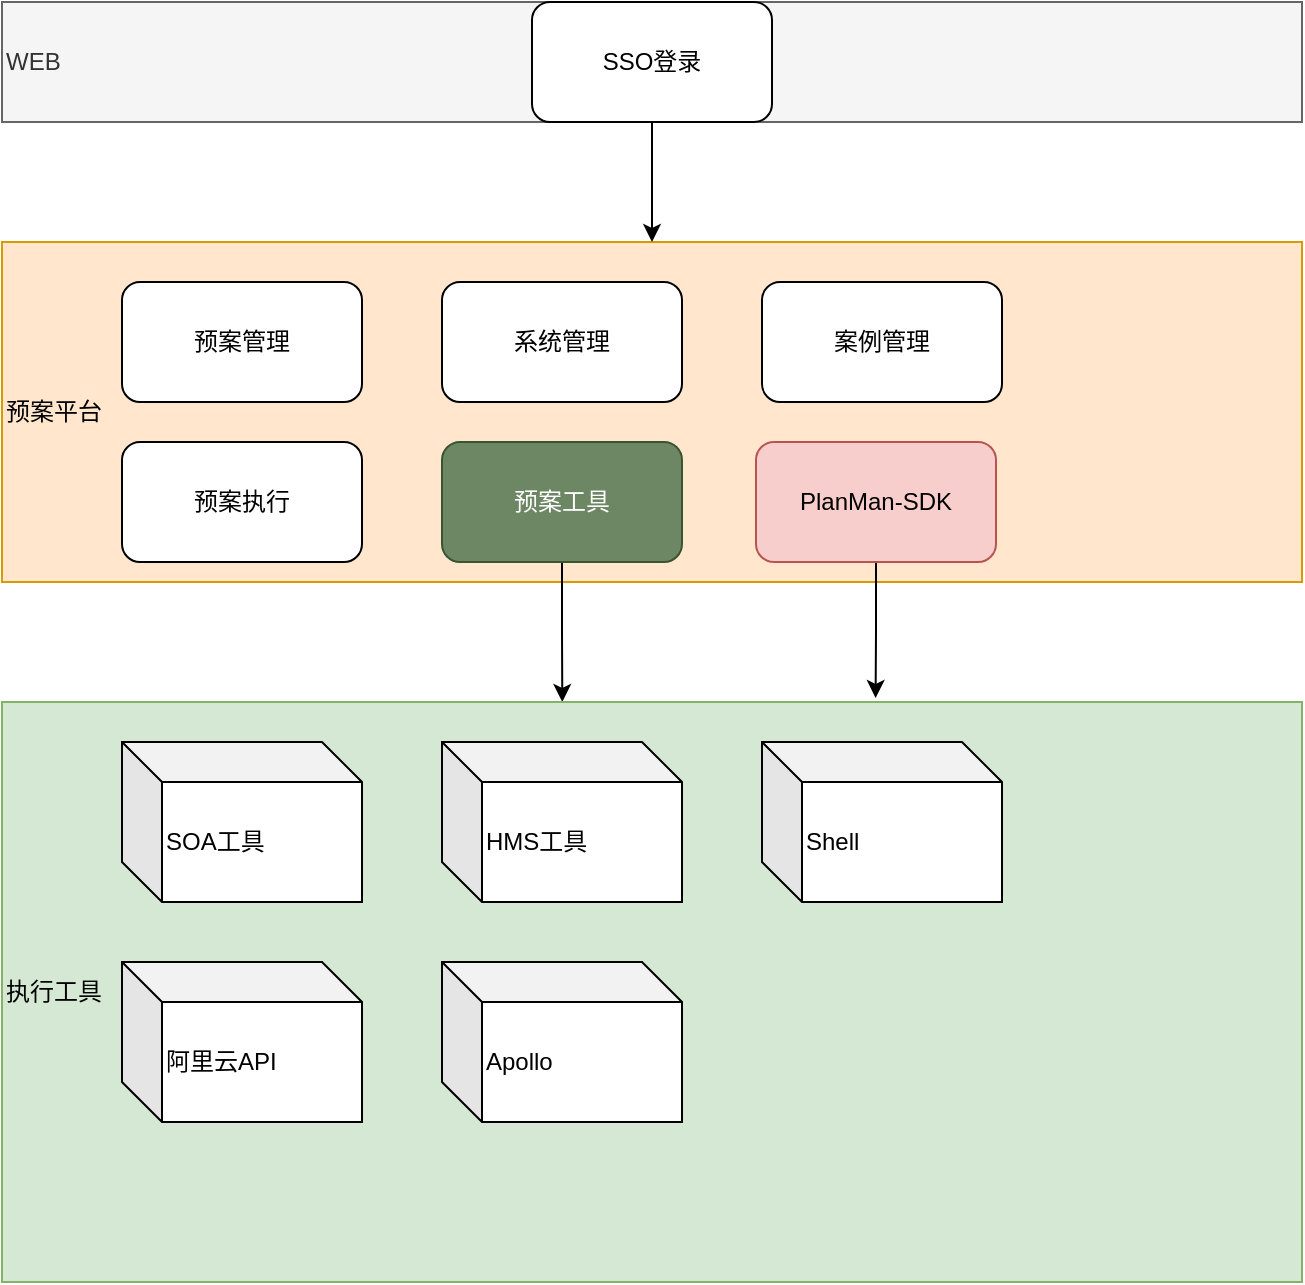 <mxfile version="12.2.3" type="github" pages="1">
  <diagram id="nkZMCdJeHVHANkEMKzTO" name="第 1 页">
    <mxGraphModel dx="1426" dy="691" grid="1" gridSize="10" guides="1" tooltips="1" connect="1" arrows="1" fold="1" page="1" pageScale="1" pageWidth="827" pageHeight="1169" math="0" shadow="0">
      <root>
        <mxCell id="0"/>
        <mxCell id="1" parent="0"/>
        <mxCell id="k5rMsl9TQhRO8qZwbq6s-1" value="WEB" style="rounded=0;whiteSpace=wrap;html=1;fillColor=#f5f5f5;strokeColor=#666666;fontColor=#333333;align=left;" parent="1" vertex="1">
          <mxGeometry x="90" y="80" width="650" height="60" as="geometry"/>
        </mxCell>
        <mxCell id="k5rMsl9TQhRO8qZwbq6s-2" value="预案平台" style="rounded=0;whiteSpace=wrap;html=1;fillColor=#ffe6cc;strokeColor=#d79b00;align=left;" parent="1" vertex="1">
          <mxGeometry x="90" y="200" width="650" height="170" as="geometry"/>
        </mxCell>
        <mxCell id="oypExeaAUtttKrn89Kuu-1" style="edgeStyle=orthogonalEdgeStyle;rounded=0;orthogonalLoop=1;jettySize=auto;html=1;exitX=0.5;exitY=1;exitDx=0;exitDy=0;entryX=0.5;entryY=0;entryDx=0;entryDy=0;" edge="1" parent="1" source="k5rMsl9TQhRO8qZwbq6s-4" target="k5rMsl9TQhRO8qZwbq6s-2">
          <mxGeometry relative="1" as="geometry"/>
        </mxCell>
        <mxCell id="k5rMsl9TQhRO8qZwbq6s-4" value="SSO登录" style="rounded=1;whiteSpace=wrap;html=1;align=center;" parent="1" vertex="1">
          <mxGeometry x="355" y="80" width="120" height="60" as="geometry"/>
        </mxCell>
        <mxCell id="k5rMsl9TQhRO8qZwbq6s-10" value="预案管理" style="rounded=1;whiteSpace=wrap;html=1;align=center;" parent="1" vertex="1">
          <mxGeometry x="150" y="220" width="120" height="60" as="geometry"/>
        </mxCell>
        <mxCell id="k5rMsl9TQhRO8qZwbq6s-11" value="预案执行" style="rounded=1;whiteSpace=wrap;html=1;align=center;" parent="1" vertex="1">
          <mxGeometry x="150" y="300" width="120" height="60" as="geometry"/>
        </mxCell>
        <mxCell id="k5rMsl9TQhRO8qZwbq6s-24" style="edgeStyle=orthogonalEdgeStyle;rounded=0;orthogonalLoop=1;jettySize=auto;html=1;entryX=0.431;entryY=0;entryDx=0;entryDy=0;entryPerimeter=0;" parent="1" source="k5rMsl9TQhRO8qZwbq6s-12" target="k5rMsl9TQhRO8qZwbq6s-15" edge="1">
          <mxGeometry relative="1" as="geometry">
            <mxPoint x="370" y="400" as="targetPoint"/>
          </mxGeometry>
        </mxCell>
        <mxCell id="k5rMsl9TQhRO8qZwbq6s-12" value="预案工具" style="rounded=1;whiteSpace=wrap;html=1;align=center;fillColor=#6d8764;strokeColor=#3A5431;fontColor=#ffffff;" parent="1" vertex="1">
          <mxGeometry x="310" y="300" width="120" height="60" as="geometry"/>
        </mxCell>
        <mxCell id="k5rMsl9TQhRO8qZwbq6s-13" value="系统管理" style="rounded=1;whiteSpace=wrap;html=1;align=center;" parent="1" vertex="1">
          <mxGeometry x="310" y="220" width="120" height="60" as="geometry"/>
        </mxCell>
        <mxCell id="k5rMsl9TQhRO8qZwbq6s-14" value="案例管理" style="rounded=1;whiteSpace=wrap;html=1;align=center;" parent="1" vertex="1">
          <mxGeometry x="470" y="220" width="120" height="60" as="geometry"/>
        </mxCell>
        <mxCell id="k5rMsl9TQhRO8qZwbq6s-15" value="执行工具" style="rounded=0;whiteSpace=wrap;html=1;align=left;fillColor=#d5e8d4;strokeColor=#82b366;" parent="1" vertex="1">
          <mxGeometry x="90" y="430" width="650" height="290" as="geometry"/>
        </mxCell>
        <mxCell id="k5rMsl9TQhRO8qZwbq6s-17" value="SOA工具" style="shape=cube;whiteSpace=wrap;html=1;boundedLbl=1;backgroundOutline=1;darkOpacity=0.05;darkOpacity2=0.1;align=left;" parent="1" vertex="1">
          <mxGeometry x="150" y="450" width="120" height="80" as="geometry"/>
        </mxCell>
        <mxCell id="k5rMsl9TQhRO8qZwbq6s-18" value="HMS工具" style="shape=cube;whiteSpace=wrap;html=1;boundedLbl=1;backgroundOutline=1;darkOpacity=0.05;darkOpacity2=0.1;align=left;" parent="1" vertex="1">
          <mxGeometry x="310" y="450" width="120" height="80" as="geometry"/>
        </mxCell>
        <mxCell id="k5rMsl9TQhRO8qZwbq6s-19" value="阿里云API" style="shape=cube;whiteSpace=wrap;html=1;boundedLbl=1;backgroundOutline=1;darkOpacity=0.05;darkOpacity2=0.1;align=left;" parent="1" vertex="1">
          <mxGeometry x="150" y="560" width="120" height="80" as="geometry"/>
        </mxCell>
        <mxCell id="k5rMsl9TQhRO8qZwbq6s-20" value="Shell" style="shape=cube;whiteSpace=wrap;html=1;boundedLbl=1;backgroundOutline=1;darkOpacity=0.05;darkOpacity2=0.1;align=left;" parent="1" vertex="1">
          <mxGeometry x="470" y="450" width="120" height="80" as="geometry"/>
        </mxCell>
        <mxCell id="k5rMsl9TQhRO8qZwbq6s-22" style="edgeStyle=orthogonalEdgeStyle;rounded=0;orthogonalLoop=1;jettySize=auto;html=1;entryX=0.672;entryY=-0.007;entryDx=0;entryDy=0;entryPerimeter=0;" parent="1" source="k5rMsl9TQhRO8qZwbq6s-21" target="k5rMsl9TQhRO8qZwbq6s-15" edge="1">
          <mxGeometry relative="1" as="geometry">
            <mxPoint x="440" y="400" as="targetPoint"/>
          </mxGeometry>
        </mxCell>
        <mxCell id="k5rMsl9TQhRO8qZwbq6s-21" value="PlanMan-SDK" style="rounded=1;whiteSpace=wrap;html=1;align=center;fillColor=#f8cecc;strokeColor=#b85450;" parent="1" vertex="1">
          <mxGeometry x="467" y="300" width="120" height="60" as="geometry"/>
        </mxCell>
        <mxCell id="k5rMsl9TQhRO8qZwbq6s-26" value="Apollo" style="shape=cube;whiteSpace=wrap;html=1;boundedLbl=1;backgroundOutline=1;darkOpacity=0.05;darkOpacity2=0.1;align=left;" parent="1" vertex="1">
          <mxGeometry x="310" y="560" width="120" height="80" as="geometry"/>
        </mxCell>
      </root>
    </mxGraphModel>
  </diagram>
</mxfile>
